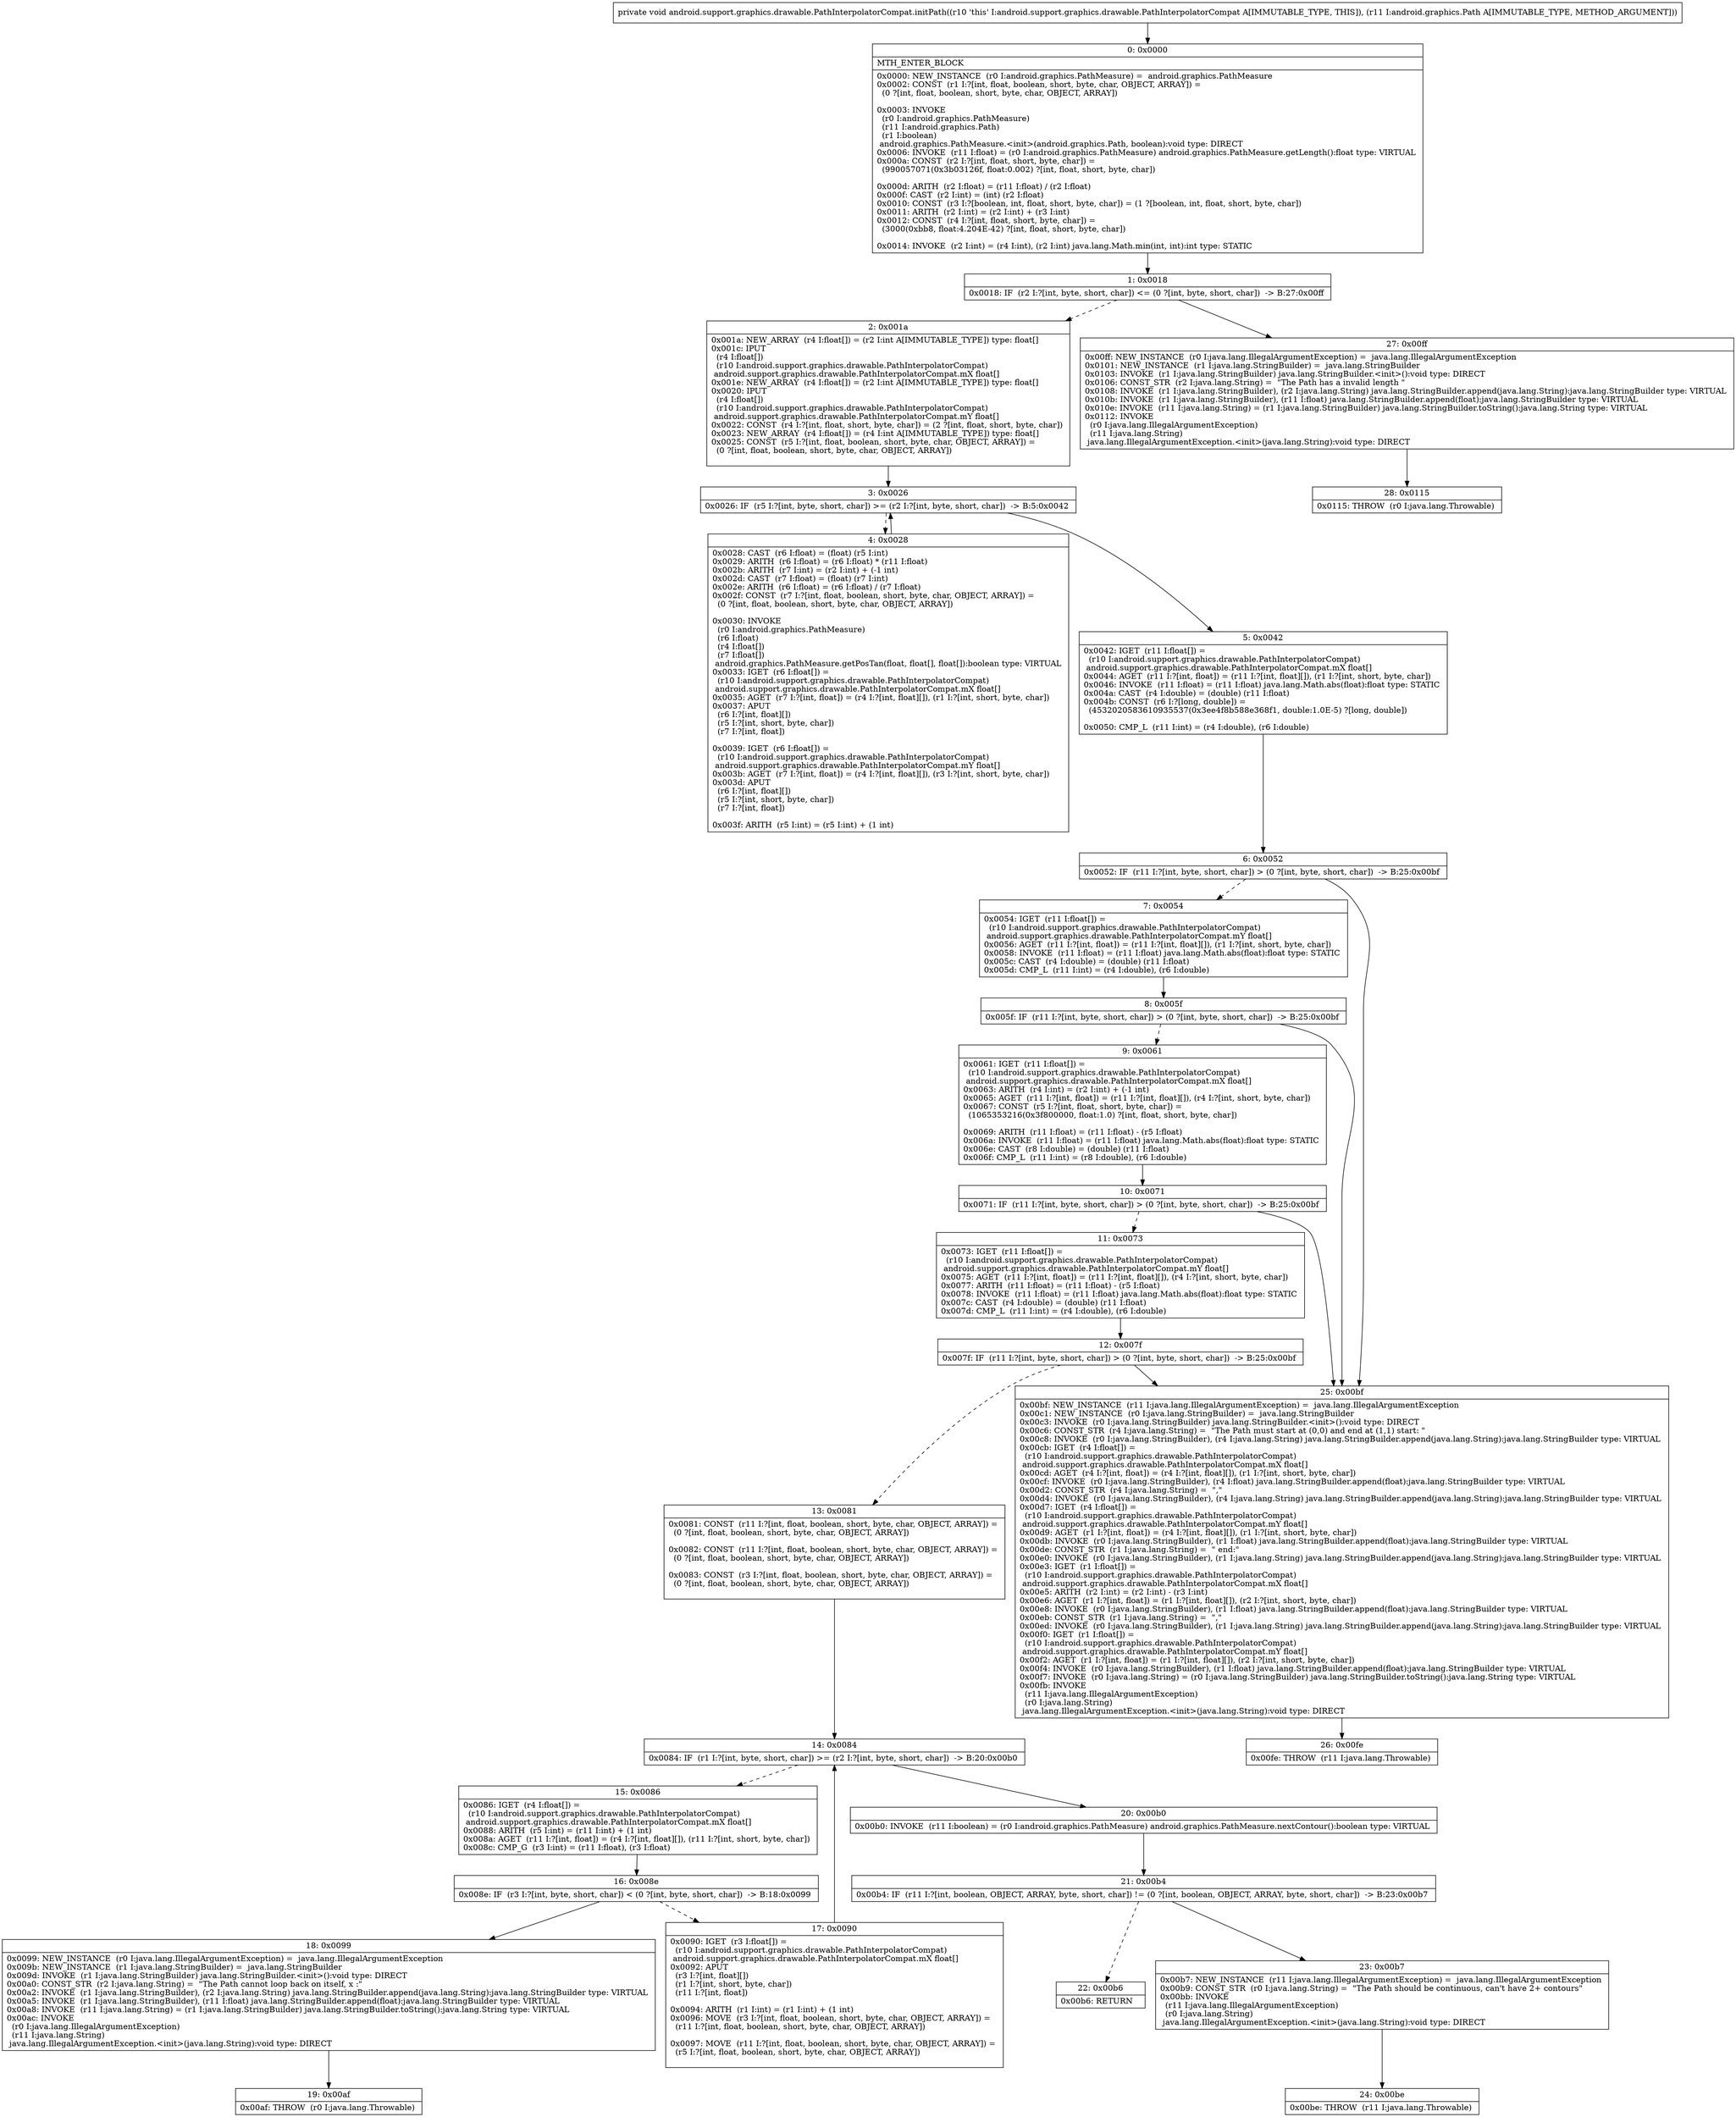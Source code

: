 digraph "CFG forandroid.support.graphics.drawable.PathInterpolatorCompat.initPath(Landroid\/graphics\/Path;)V" {
Node_0 [shape=record,label="{0\:\ 0x0000|MTH_ENTER_BLOCK\l|0x0000: NEW_INSTANCE  (r0 I:android.graphics.PathMeasure) =  android.graphics.PathMeasure \l0x0002: CONST  (r1 I:?[int, float, boolean, short, byte, char, OBJECT, ARRAY]) = \l  (0 ?[int, float, boolean, short, byte, char, OBJECT, ARRAY])\l \l0x0003: INVOKE  \l  (r0 I:android.graphics.PathMeasure)\l  (r11 I:android.graphics.Path)\l  (r1 I:boolean)\l android.graphics.PathMeasure.\<init\>(android.graphics.Path, boolean):void type: DIRECT \l0x0006: INVOKE  (r11 I:float) = (r0 I:android.graphics.PathMeasure) android.graphics.PathMeasure.getLength():float type: VIRTUAL \l0x000a: CONST  (r2 I:?[int, float, short, byte, char]) = \l  (990057071(0x3b03126f, float:0.002) ?[int, float, short, byte, char])\l \l0x000d: ARITH  (r2 I:float) = (r11 I:float) \/ (r2 I:float) \l0x000f: CAST  (r2 I:int) = (int) (r2 I:float) \l0x0010: CONST  (r3 I:?[boolean, int, float, short, byte, char]) = (1 ?[boolean, int, float, short, byte, char]) \l0x0011: ARITH  (r2 I:int) = (r2 I:int) + (r3 I:int) \l0x0012: CONST  (r4 I:?[int, float, short, byte, char]) = \l  (3000(0xbb8, float:4.204E\-42) ?[int, float, short, byte, char])\l \l0x0014: INVOKE  (r2 I:int) = (r4 I:int), (r2 I:int) java.lang.Math.min(int, int):int type: STATIC \l}"];
Node_1 [shape=record,label="{1\:\ 0x0018|0x0018: IF  (r2 I:?[int, byte, short, char]) \<= (0 ?[int, byte, short, char])  \-\> B:27:0x00ff \l}"];
Node_2 [shape=record,label="{2\:\ 0x001a|0x001a: NEW_ARRAY  (r4 I:float[]) = (r2 I:int A[IMMUTABLE_TYPE]) type: float[] \l0x001c: IPUT  \l  (r4 I:float[])\l  (r10 I:android.support.graphics.drawable.PathInterpolatorCompat)\l android.support.graphics.drawable.PathInterpolatorCompat.mX float[] \l0x001e: NEW_ARRAY  (r4 I:float[]) = (r2 I:int A[IMMUTABLE_TYPE]) type: float[] \l0x0020: IPUT  \l  (r4 I:float[])\l  (r10 I:android.support.graphics.drawable.PathInterpolatorCompat)\l android.support.graphics.drawable.PathInterpolatorCompat.mY float[] \l0x0022: CONST  (r4 I:?[int, float, short, byte, char]) = (2 ?[int, float, short, byte, char]) \l0x0023: NEW_ARRAY  (r4 I:float[]) = (r4 I:int A[IMMUTABLE_TYPE]) type: float[] \l0x0025: CONST  (r5 I:?[int, float, boolean, short, byte, char, OBJECT, ARRAY]) = \l  (0 ?[int, float, boolean, short, byte, char, OBJECT, ARRAY])\l \l}"];
Node_3 [shape=record,label="{3\:\ 0x0026|0x0026: IF  (r5 I:?[int, byte, short, char]) \>= (r2 I:?[int, byte, short, char])  \-\> B:5:0x0042 \l}"];
Node_4 [shape=record,label="{4\:\ 0x0028|0x0028: CAST  (r6 I:float) = (float) (r5 I:int) \l0x0029: ARITH  (r6 I:float) = (r6 I:float) * (r11 I:float) \l0x002b: ARITH  (r7 I:int) = (r2 I:int) + (\-1 int) \l0x002d: CAST  (r7 I:float) = (float) (r7 I:int) \l0x002e: ARITH  (r6 I:float) = (r6 I:float) \/ (r7 I:float) \l0x002f: CONST  (r7 I:?[int, float, boolean, short, byte, char, OBJECT, ARRAY]) = \l  (0 ?[int, float, boolean, short, byte, char, OBJECT, ARRAY])\l \l0x0030: INVOKE  \l  (r0 I:android.graphics.PathMeasure)\l  (r6 I:float)\l  (r4 I:float[])\l  (r7 I:float[])\l android.graphics.PathMeasure.getPosTan(float, float[], float[]):boolean type: VIRTUAL \l0x0033: IGET  (r6 I:float[]) = \l  (r10 I:android.support.graphics.drawable.PathInterpolatorCompat)\l android.support.graphics.drawable.PathInterpolatorCompat.mX float[] \l0x0035: AGET  (r7 I:?[int, float]) = (r4 I:?[int, float][]), (r1 I:?[int, short, byte, char]) \l0x0037: APUT  \l  (r6 I:?[int, float][])\l  (r5 I:?[int, short, byte, char])\l  (r7 I:?[int, float])\l \l0x0039: IGET  (r6 I:float[]) = \l  (r10 I:android.support.graphics.drawable.PathInterpolatorCompat)\l android.support.graphics.drawable.PathInterpolatorCompat.mY float[] \l0x003b: AGET  (r7 I:?[int, float]) = (r4 I:?[int, float][]), (r3 I:?[int, short, byte, char]) \l0x003d: APUT  \l  (r6 I:?[int, float][])\l  (r5 I:?[int, short, byte, char])\l  (r7 I:?[int, float])\l \l0x003f: ARITH  (r5 I:int) = (r5 I:int) + (1 int) \l}"];
Node_5 [shape=record,label="{5\:\ 0x0042|0x0042: IGET  (r11 I:float[]) = \l  (r10 I:android.support.graphics.drawable.PathInterpolatorCompat)\l android.support.graphics.drawable.PathInterpolatorCompat.mX float[] \l0x0044: AGET  (r11 I:?[int, float]) = (r11 I:?[int, float][]), (r1 I:?[int, short, byte, char]) \l0x0046: INVOKE  (r11 I:float) = (r11 I:float) java.lang.Math.abs(float):float type: STATIC \l0x004a: CAST  (r4 I:double) = (double) (r11 I:float) \l0x004b: CONST  (r6 I:?[long, double]) = \l  (4532020583610935537(0x3ee4f8b588e368f1, double:1.0E\-5) ?[long, double])\l \l0x0050: CMP_L  (r11 I:int) = (r4 I:double), (r6 I:double) \l}"];
Node_6 [shape=record,label="{6\:\ 0x0052|0x0052: IF  (r11 I:?[int, byte, short, char]) \> (0 ?[int, byte, short, char])  \-\> B:25:0x00bf \l}"];
Node_7 [shape=record,label="{7\:\ 0x0054|0x0054: IGET  (r11 I:float[]) = \l  (r10 I:android.support.graphics.drawable.PathInterpolatorCompat)\l android.support.graphics.drawable.PathInterpolatorCompat.mY float[] \l0x0056: AGET  (r11 I:?[int, float]) = (r11 I:?[int, float][]), (r1 I:?[int, short, byte, char]) \l0x0058: INVOKE  (r11 I:float) = (r11 I:float) java.lang.Math.abs(float):float type: STATIC \l0x005c: CAST  (r4 I:double) = (double) (r11 I:float) \l0x005d: CMP_L  (r11 I:int) = (r4 I:double), (r6 I:double) \l}"];
Node_8 [shape=record,label="{8\:\ 0x005f|0x005f: IF  (r11 I:?[int, byte, short, char]) \> (0 ?[int, byte, short, char])  \-\> B:25:0x00bf \l}"];
Node_9 [shape=record,label="{9\:\ 0x0061|0x0061: IGET  (r11 I:float[]) = \l  (r10 I:android.support.graphics.drawable.PathInterpolatorCompat)\l android.support.graphics.drawable.PathInterpolatorCompat.mX float[] \l0x0063: ARITH  (r4 I:int) = (r2 I:int) + (\-1 int) \l0x0065: AGET  (r11 I:?[int, float]) = (r11 I:?[int, float][]), (r4 I:?[int, short, byte, char]) \l0x0067: CONST  (r5 I:?[int, float, short, byte, char]) = \l  (1065353216(0x3f800000, float:1.0) ?[int, float, short, byte, char])\l \l0x0069: ARITH  (r11 I:float) = (r11 I:float) \- (r5 I:float) \l0x006a: INVOKE  (r11 I:float) = (r11 I:float) java.lang.Math.abs(float):float type: STATIC \l0x006e: CAST  (r8 I:double) = (double) (r11 I:float) \l0x006f: CMP_L  (r11 I:int) = (r8 I:double), (r6 I:double) \l}"];
Node_10 [shape=record,label="{10\:\ 0x0071|0x0071: IF  (r11 I:?[int, byte, short, char]) \> (0 ?[int, byte, short, char])  \-\> B:25:0x00bf \l}"];
Node_11 [shape=record,label="{11\:\ 0x0073|0x0073: IGET  (r11 I:float[]) = \l  (r10 I:android.support.graphics.drawable.PathInterpolatorCompat)\l android.support.graphics.drawable.PathInterpolatorCompat.mY float[] \l0x0075: AGET  (r11 I:?[int, float]) = (r11 I:?[int, float][]), (r4 I:?[int, short, byte, char]) \l0x0077: ARITH  (r11 I:float) = (r11 I:float) \- (r5 I:float) \l0x0078: INVOKE  (r11 I:float) = (r11 I:float) java.lang.Math.abs(float):float type: STATIC \l0x007c: CAST  (r4 I:double) = (double) (r11 I:float) \l0x007d: CMP_L  (r11 I:int) = (r4 I:double), (r6 I:double) \l}"];
Node_12 [shape=record,label="{12\:\ 0x007f|0x007f: IF  (r11 I:?[int, byte, short, char]) \> (0 ?[int, byte, short, char])  \-\> B:25:0x00bf \l}"];
Node_13 [shape=record,label="{13\:\ 0x0081|0x0081: CONST  (r11 I:?[int, float, boolean, short, byte, char, OBJECT, ARRAY]) = \l  (0 ?[int, float, boolean, short, byte, char, OBJECT, ARRAY])\l \l0x0082: CONST  (r11 I:?[int, float, boolean, short, byte, char, OBJECT, ARRAY]) = \l  (0 ?[int, float, boolean, short, byte, char, OBJECT, ARRAY])\l \l0x0083: CONST  (r3 I:?[int, float, boolean, short, byte, char, OBJECT, ARRAY]) = \l  (0 ?[int, float, boolean, short, byte, char, OBJECT, ARRAY])\l \l}"];
Node_14 [shape=record,label="{14\:\ 0x0084|0x0084: IF  (r1 I:?[int, byte, short, char]) \>= (r2 I:?[int, byte, short, char])  \-\> B:20:0x00b0 \l}"];
Node_15 [shape=record,label="{15\:\ 0x0086|0x0086: IGET  (r4 I:float[]) = \l  (r10 I:android.support.graphics.drawable.PathInterpolatorCompat)\l android.support.graphics.drawable.PathInterpolatorCompat.mX float[] \l0x0088: ARITH  (r5 I:int) = (r11 I:int) + (1 int) \l0x008a: AGET  (r11 I:?[int, float]) = (r4 I:?[int, float][]), (r11 I:?[int, short, byte, char]) \l0x008c: CMP_G  (r3 I:int) = (r11 I:float), (r3 I:float) \l}"];
Node_16 [shape=record,label="{16\:\ 0x008e|0x008e: IF  (r3 I:?[int, byte, short, char]) \< (0 ?[int, byte, short, char])  \-\> B:18:0x0099 \l}"];
Node_17 [shape=record,label="{17\:\ 0x0090|0x0090: IGET  (r3 I:float[]) = \l  (r10 I:android.support.graphics.drawable.PathInterpolatorCompat)\l android.support.graphics.drawable.PathInterpolatorCompat.mX float[] \l0x0092: APUT  \l  (r3 I:?[int, float][])\l  (r1 I:?[int, short, byte, char])\l  (r11 I:?[int, float])\l \l0x0094: ARITH  (r1 I:int) = (r1 I:int) + (1 int) \l0x0096: MOVE  (r3 I:?[int, float, boolean, short, byte, char, OBJECT, ARRAY]) = \l  (r11 I:?[int, float, boolean, short, byte, char, OBJECT, ARRAY])\l \l0x0097: MOVE  (r11 I:?[int, float, boolean, short, byte, char, OBJECT, ARRAY]) = \l  (r5 I:?[int, float, boolean, short, byte, char, OBJECT, ARRAY])\l \l}"];
Node_18 [shape=record,label="{18\:\ 0x0099|0x0099: NEW_INSTANCE  (r0 I:java.lang.IllegalArgumentException) =  java.lang.IllegalArgumentException \l0x009b: NEW_INSTANCE  (r1 I:java.lang.StringBuilder) =  java.lang.StringBuilder \l0x009d: INVOKE  (r1 I:java.lang.StringBuilder) java.lang.StringBuilder.\<init\>():void type: DIRECT \l0x00a0: CONST_STR  (r2 I:java.lang.String) =  \"The Path cannot loop back on itself, x :\" \l0x00a2: INVOKE  (r1 I:java.lang.StringBuilder), (r2 I:java.lang.String) java.lang.StringBuilder.append(java.lang.String):java.lang.StringBuilder type: VIRTUAL \l0x00a5: INVOKE  (r1 I:java.lang.StringBuilder), (r11 I:float) java.lang.StringBuilder.append(float):java.lang.StringBuilder type: VIRTUAL \l0x00a8: INVOKE  (r11 I:java.lang.String) = (r1 I:java.lang.StringBuilder) java.lang.StringBuilder.toString():java.lang.String type: VIRTUAL \l0x00ac: INVOKE  \l  (r0 I:java.lang.IllegalArgumentException)\l  (r11 I:java.lang.String)\l java.lang.IllegalArgumentException.\<init\>(java.lang.String):void type: DIRECT \l}"];
Node_19 [shape=record,label="{19\:\ 0x00af|0x00af: THROW  (r0 I:java.lang.Throwable) \l}"];
Node_20 [shape=record,label="{20\:\ 0x00b0|0x00b0: INVOKE  (r11 I:boolean) = (r0 I:android.graphics.PathMeasure) android.graphics.PathMeasure.nextContour():boolean type: VIRTUAL \l}"];
Node_21 [shape=record,label="{21\:\ 0x00b4|0x00b4: IF  (r11 I:?[int, boolean, OBJECT, ARRAY, byte, short, char]) != (0 ?[int, boolean, OBJECT, ARRAY, byte, short, char])  \-\> B:23:0x00b7 \l}"];
Node_22 [shape=record,label="{22\:\ 0x00b6|0x00b6: RETURN   \l}"];
Node_23 [shape=record,label="{23\:\ 0x00b7|0x00b7: NEW_INSTANCE  (r11 I:java.lang.IllegalArgumentException) =  java.lang.IllegalArgumentException \l0x00b9: CONST_STR  (r0 I:java.lang.String) =  \"The Path should be continuous, can't have 2+ contours\" \l0x00bb: INVOKE  \l  (r11 I:java.lang.IllegalArgumentException)\l  (r0 I:java.lang.String)\l java.lang.IllegalArgumentException.\<init\>(java.lang.String):void type: DIRECT \l}"];
Node_24 [shape=record,label="{24\:\ 0x00be|0x00be: THROW  (r11 I:java.lang.Throwable) \l}"];
Node_25 [shape=record,label="{25\:\ 0x00bf|0x00bf: NEW_INSTANCE  (r11 I:java.lang.IllegalArgumentException) =  java.lang.IllegalArgumentException \l0x00c1: NEW_INSTANCE  (r0 I:java.lang.StringBuilder) =  java.lang.StringBuilder \l0x00c3: INVOKE  (r0 I:java.lang.StringBuilder) java.lang.StringBuilder.\<init\>():void type: DIRECT \l0x00c6: CONST_STR  (r4 I:java.lang.String) =  \"The Path must start at (0,0) and end at (1,1) start: \" \l0x00c8: INVOKE  (r0 I:java.lang.StringBuilder), (r4 I:java.lang.String) java.lang.StringBuilder.append(java.lang.String):java.lang.StringBuilder type: VIRTUAL \l0x00cb: IGET  (r4 I:float[]) = \l  (r10 I:android.support.graphics.drawable.PathInterpolatorCompat)\l android.support.graphics.drawable.PathInterpolatorCompat.mX float[] \l0x00cd: AGET  (r4 I:?[int, float]) = (r4 I:?[int, float][]), (r1 I:?[int, short, byte, char]) \l0x00cf: INVOKE  (r0 I:java.lang.StringBuilder), (r4 I:float) java.lang.StringBuilder.append(float):java.lang.StringBuilder type: VIRTUAL \l0x00d2: CONST_STR  (r4 I:java.lang.String) =  \",\" \l0x00d4: INVOKE  (r0 I:java.lang.StringBuilder), (r4 I:java.lang.String) java.lang.StringBuilder.append(java.lang.String):java.lang.StringBuilder type: VIRTUAL \l0x00d7: IGET  (r4 I:float[]) = \l  (r10 I:android.support.graphics.drawable.PathInterpolatorCompat)\l android.support.graphics.drawable.PathInterpolatorCompat.mY float[] \l0x00d9: AGET  (r1 I:?[int, float]) = (r4 I:?[int, float][]), (r1 I:?[int, short, byte, char]) \l0x00db: INVOKE  (r0 I:java.lang.StringBuilder), (r1 I:float) java.lang.StringBuilder.append(float):java.lang.StringBuilder type: VIRTUAL \l0x00de: CONST_STR  (r1 I:java.lang.String) =  \" end:\" \l0x00e0: INVOKE  (r0 I:java.lang.StringBuilder), (r1 I:java.lang.String) java.lang.StringBuilder.append(java.lang.String):java.lang.StringBuilder type: VIRTUAL \l0x00e3: IGET  (r1 I:float[]) = \l  (r10 I:android.support.graphics.drawable.PathInterpolatorCompat)\l android.support.graphics.drawable.PathInterpolatorCompat.mX float[] \l0x00e5: ARITH  (r2 I:int) = (r2 I:int) \- (r3 I:int) \l0x00e6: AGET  (r1 I:?[int, float]) = (r1 I:?[int, float][]), (r2 I:?[int, short, byte, char]) \l0x00e8: INVOKE  (r0 I:java.lang.StringBuilder), (r1 I:float) java.lang.StringBuilder.append(float):java.lang.StringBuilder type: VIRTUAL \l0x00eb: CONST_STR  (r1 I:java.lang.String) =  \",\" \l0x00ed: INVOKE  (r0 I:java.lang.StringBuilder), (r1 I:java.lang.String) java.lang.StringBuilder.append(java.lang.String):java.lang.StringBuilder type: VIRTUAL \l0x00f0: IGET  (r1 I:float[]) = \l  (r10 I:android.support.graphics.drawable.PathInterpolatorCompat)\l android.support.graphics.drawable.PathInterpolatorCompat.mY float[] \l0x00f2: AGET  (r1 I:?[int, float]) = (r1 I:?[int, float][]), (r2 I:?[int, short, byte, char]) \l0x00f4: INVOKE  (r0 I:java.lang.StringBuilder), (r1 I:float) java.lang.StringBuilder.append(float):java.lang.StringBuilder type: VIRTUAL \l0x00f7: INVOKE  (r0 I:java.lang.String) = (r0 I:java.lang.StringBuilder) java.lang.StringBuilder.toString():java.lang.String type: VIRTUAL \l0x00fb: INVOKE  \l  (r11 I:java.lang.IllegalArgumentException)\l  (r0 I:java.lang.String)\l java.lang.IllegalArgumentException.\<init\>(java.lang.String):void type: DIRECT \l}"];
Node_26 [shape=record,label="{26\:\ 0x00fe|0x00fe: THROW  (r11 I:java.lang.Throwable) \l}"];
Node_27 [shape=record,label="{27\:\ 0x00ff|0x00ff: NEW_INSTANCE  (r0 I:java.lang.IllegalArgumentException) =  java.lang.IllegalArgumentException \l0x0101: NEW_INSTANCE  (r1 I:java.lang.StringBuilder) =  java.lang.StringBuilder \l0x0103: INVOKE  (r1 I:java.lang.StringBuilder) java.lang.StringBuilder.\<init\>():void type: DIRECT \l0x0106: CONST_STR  (r2 I:java.lang.String) =  \"The Path has a invalid length \" \l0x0108: INVOKE  (r1 I:java.lang.StringBuilder), (r2 I:java.lang.String) java.lang.StringBuilder.append(java.lang.String):java.lang.StringBuilder type: VIRTUAL \l0x010b: INVOKE  (r1 I:java.lang.StringBuilder), (r11 I:float) java.lang.StringBuilder.append(float):java.lang.StringBuilder type: VIRTUAL \l0x010e: INVOKE  (r11 I:java.lang.String) = (r1 I:java.lang.StringBuilder) java.lang.StringBuilder.toString():java.lang.String type: VIRTUAL \l0x0112: INVOKE  \l  (r0 I:java.lang.IllegalArgumentException)\l  (r11 I:java.lang.String)\l java.lang.IllegalArgumentException.\<init\>(java.lang.String):void type: DIRECT \l}"];
Node_28 [shape=record,label="{28\:\ 0x0115|0x0115: THROW  (r0 I:java.lang.Throwable) \l}"];
MethodNode[shape=record,label="{private void android.support.graphics.drawable.PathInterpolatorCompat.initPath((r10 'this' I:android.support.graphics.drawable.PathInterpolatorCompat A[IMMUTABLE_TYPE, THIS]), (r11 I:android.graphics.Path A[IMMUTABLE_TYPE, METHOD_ARGUMENT])) }"];
MethodNode -> Node_0;
Node_0 -> Node_1;
Node_1 -> Node_2[style=dashed];
Node_1 -> Node_27;
Node_2 -> Node_3;
Node_3 -> Node_4[style=dashed];
Node_3 -> Node_5;
Node_4 -> Node_3;
Node_5 -> Node_6;
Node_6 -> Node_7[style=dashed];
Node_6 -> Node_25;
Node_7 -> Node_8;
Node_8 -> Node_9[style=dashed];
Node_8 -> Node_25;
Node_9 -> Node_10;
Node_10 -> Node_11[style=dashed];
Node_10 -> Node_25;
Node_11 -> Node_12;
Node_12 -> Node_13[style=dashed];
Node_12 -> Node_25;
Node_13 -> Node_14;
Node_14 -> Node_15[style=dashed];
Node_14 -> Node_20;
Node_15 -> Node_16;
Node_16 -> Node_17[style=dashed];
Node_16 -> Node_18;
Node_17 -> Node_14;
Node_18 -> Node_19;
Node_20 -> Node_21;
Node_21 -> Node_22[style=dashed];
Node_21 -> Node_23;
Node_23 -> Node_24;
Node_25 -> Node_26;
Node_27 -> Node_28;
}

